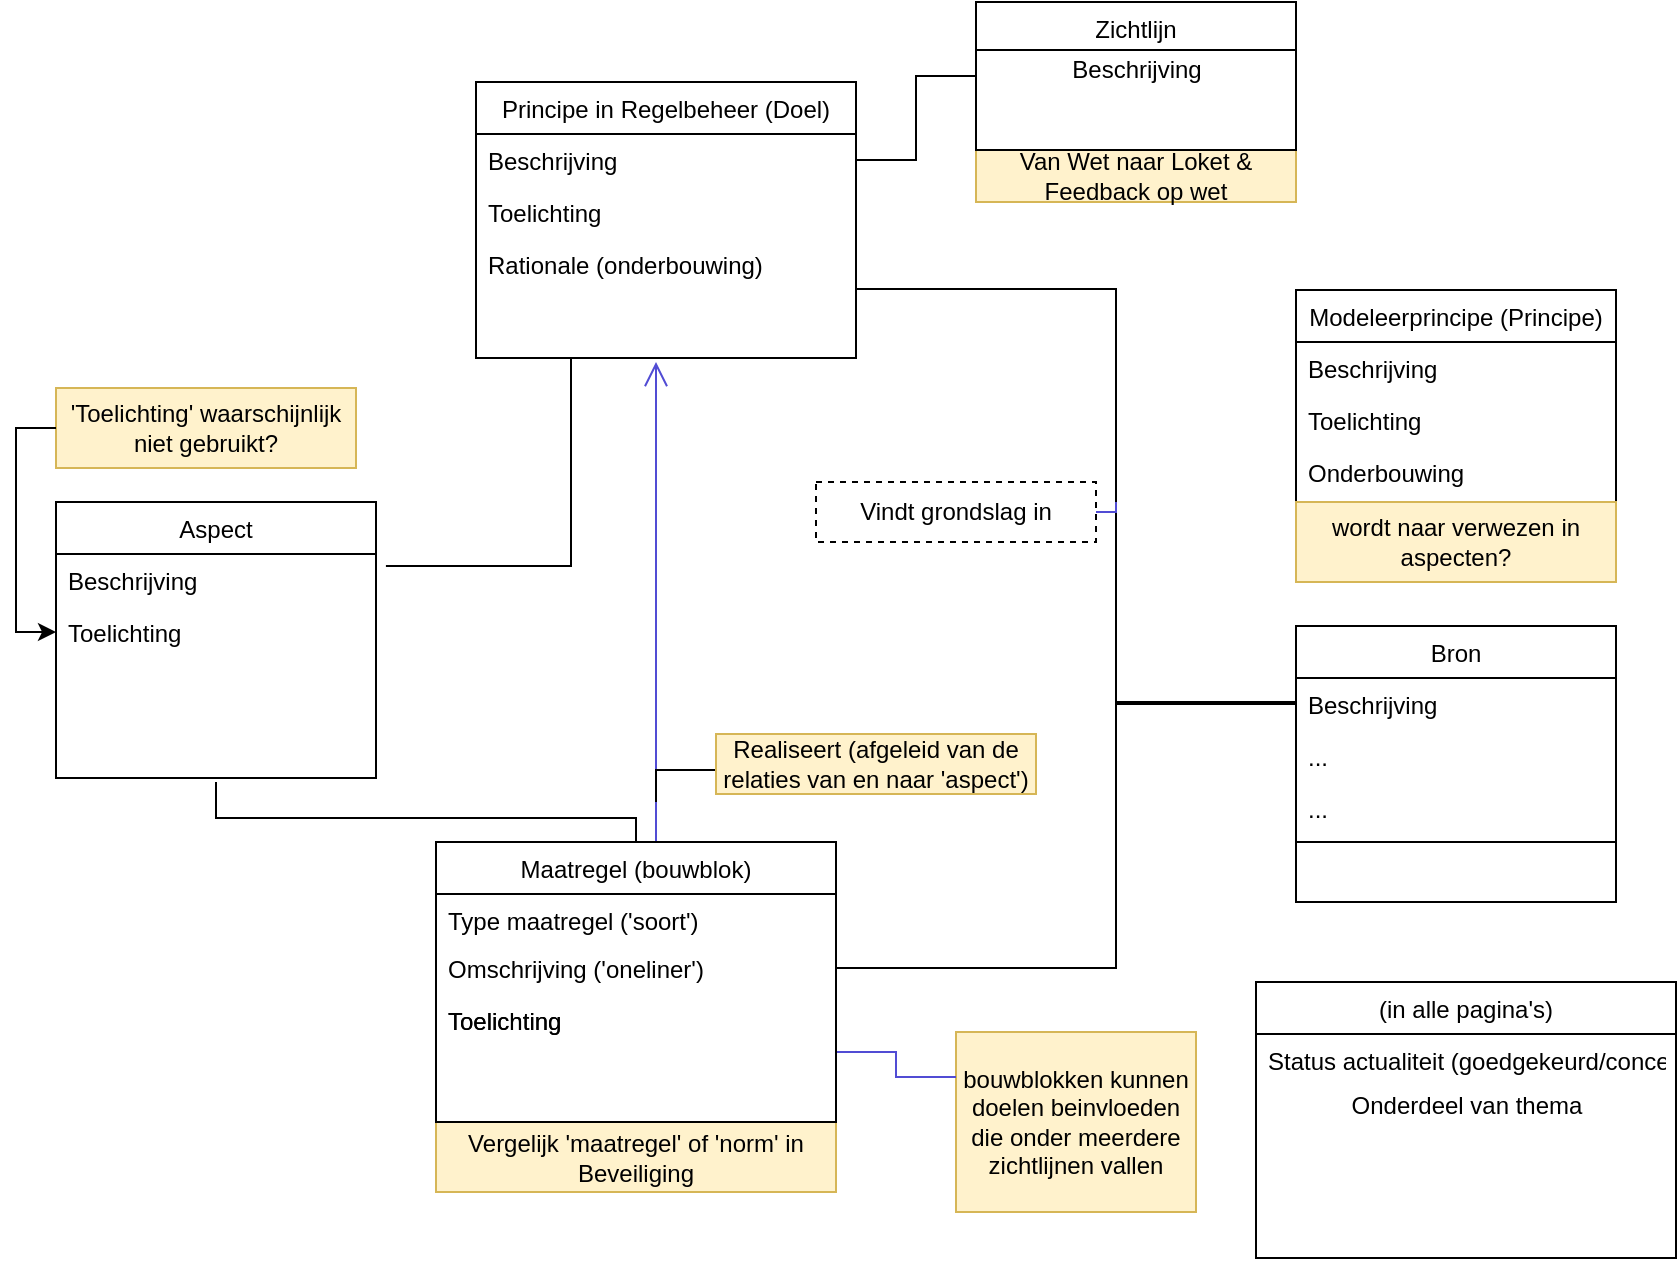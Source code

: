 <mxfile version="12.9.13" type="github">
  <diagram id="C5RBs43oDa-KdzZeNtuy" name="Page-1">
    <mxGraphModel dx="2249" dy="813" grid="1" gridSize="10" guides="1" tooltips="1" connect="1" arrows="1" fold="1" page="1" pageScale="1" pageWidth="827" pageHeight="1169" math="0" shadow="0">
      <root>
        <mxCell id="WIyWlLk6GJQsqaUBKTNV-0" />
        <mxCell id="WIyWlLk6GJQsqaUBKTNV-1" parent="WIyWlLk6GJQsqaUBKTNV-0" />
        <mxCell id="NKUO_NMi5fzmgAcy-49V-5" value="" style="endArrow=open;endSize=10;endFill=0;shadow=0;strokeWidth=1;rounded=0;edgeStyle=elbowEdgeStyle;elbow=vertical;fillColor=#e1d5e7;strokeColor=#514CD4;" parent="WIyWlLk6GJQsqaUBKTNV-1" edge="1" source="zkfFHV4jXpPFQw0GAbJ--13">
          <mxGeometry width="160" relative="1" as="geometry">
            <mxPoint x="310.08" y="300.96" as="sourcePoint" />
            <mxPoint x="310" y="250" as="targetPoint" />
            <Array as="points">
              <mxPoint x="310" y="290" />
              <mxPoint x="300" y="280" />
            </Array>
          </mxGeometry>
        </mxCell>
        <mxCell id="yFaYhaL_I76bNWqtTdkX-11" style="edgeStyle=orthogonalEdgeStyle;rounded=0;orthogonalLoop=1;jettySize=auto;html=1;exitX=0.25;exitY=1;exitDx=0;exitDy=0;entryX=1.031;entryY=0.231;entryDx=0;entryDy=0;entryPerimeter=0;endArrow=none;endFill=0;strokeColor=#000000;" edge="1" parent="WIyWlLk6GJQsqaUBKTNV-1" source="zkfFHV4jXpPFQw0GAbJ--0" target="NKUO_NMi5fzmgAcy-49V-13">
          <mxGeometry relative="1" as="geometry" />
        </mxCell>
        <mxCell id="zkfFHV4jXpPFQw0GAbJ--0" value="Principe in Regelbeheer (Doel)" style="swimlane;fontStyle=0;align=center;verticalAlign=top;childLayout=stackLayout;horizontal=1;startSize=26;horizontalStack=0;resizeParent=1;resizeLast=0;collapsible=1;marginBottom=0;rounded=0;shadow=0;strokeWidth=1;" parent="WIyWlLk6GJQsqaUBKTNV-1" vertex="1">
          <mxGeometry x="220" y="110" width="190" height="138" as="geometry">
            <mxRectangle x="230" y="140" width="160" height="26" as="alternateBounds" />
          </mxGeometry>
        </mxCell>
        <mxCell id="zkfFHV4jXpPFQw0GAbJ--1" value="Beschrijving" style="text;align=left;verticalAlign=top;spacingLeft=4;spacingRight=4;overflow=hidden;rotatable=0;points=[[0,0.5],[1,0.5]];portConstraint=eastwest;" parent="zkfFHV4jXpPFQw0GAbJ--0" vertex="1">
          <mxGeometry y="26" width="190" height="26" as="geometry" />
        </mxCell>
        <mxCell id="zkfFHV4jXpPFQw0GAbJ--2" value="Toelichting" style="text;align=left;verticalAlign=top;spacingLeft=4;spacingRight=4;overflow=hidden;rotatable=0;points=[[0,0.5],[1,0.5]];portConstraint=eastwest;rounded=0;shadow=0;html=0;" parent="zkfFHV4jXpPFQw0GAbJ--0" vertex="1">
          <mxGeometry y="52" width="190" height="26" as="geometry" />
        </mxCell>
        <mxCell id="zkfFHV4jXpPFQw0GAbJ--3" value="Rationale (onderbouwing)" style="text;align=left;verticalAlign=top;spacingLeft=4;spacingRight=4;overflow=hidden;rotatable=0;points=[[0,0.5],[1,0.5]];portConstraint=eastwest;rounded=0;shadow=0;html=0;" parent="zkfFHV4jXpPFQw0GAbJ--0" vertex="1">
          <mxGeometry y="78" width="190" height="26" as="geometry" />
        </mxCell>
        <mxCell id="NKUO_NMi5fzmgAcy-49V-6" value="" style="endArrow=none;endFill=0;shadow=0;strokeWidth=1;rounded=0;edgeStyle=elbowEdgeStyle;elbow=vertical;exitX=0.5;exitY=0;exitDx=0;exitDy=0;strokeColor=#000000;" parent="WIyWlLk6GJQsqaUBKTNV-1" source="zkfFHV4jXpPFQw0GAbJ--13" edge="1">
          <mxGeometry width="160" relative="1" as="geometry">
            <mxPoint x="299.5" y="478" as="sourcePoint" />
            <mxPoint x="90" y="460" as="targetPoint" />
            <Array as="points">
              <mxPoint x="299.5" y="478" />
              <mxPoint x="289.5" y="468" />
            </Array>
          </mxGeometry>
        </mxCell>
        <mxCell id="tqDPc9yleZxb04GqWjeg-1" value="Vergelijk &#39;maatregel&#39; of &#39;norm&#39; in Beveiliging" style="text;html=1;strokeColor=#d6b656;fillColor=#fff2cc;align=center;verticalAlign=middle;whiteSpace=wrap;rounded=0;" parent="WIyWlLk6GJQsqaUBKTNV-1" vertex="1">
          <mxGeometry x="200" y="630" width="200" height="35" as="geometry" />
        </mxCell>
        <mxCell id="yFaYhaL_I76bNWqtTdkX-12" value="" style="edgeStyle=orthogonalEdgeStyle;rounded=0;orthogonalLoop=1;jettySize=auto;html=1;endArrow=none;endFill=0;strokeColor=#000000;" edge="1" parent="WIyWlLk6GJQsqaUBKTNV-1" source="tqDPc9yleZxb04GqWjeg-3" target="zkfFHV4jXpPFQw0GAbJ--1">
          <mxGeometry relative="1" as="geometry" />
        </mxCell>
        <mxCell id="tqDPc9yleZxb04GqWjeg-5" value="Van Wet naar Loket &amp;amp; Feedback op wet" style="text;html=1;strokeColor=#d6b656;fillColor=#fff2cc;align=center;verticalAlign=middle;whiteSpace=wrap;rounded=0;" parent="WIyWlLk6GJQsqaUBKTNV-1" vertex="1">
          <mxGeometry x="470" y="144" width="160" height="26" as="geometry" />
        </mxCell>
        <mxCell id="tqDPc9yleZxb04GqWjeg-9" value="" style="edgeStyle=orthogonalEdgeStyle;rounded=0;orthogonalLoop=1;jettySize=auto;html=1;endArrow=none;endFill=0;" parent="WIyWlLk6GJQsqaUBKTNV-1" source="tqDPc9yleZxb04GqWjeg-7" edge="1">
          <mxGeometry relative="1" as="geometry">
            <mxPoint x="310" y="470" as="targetPoint" />
            <Array as="points">
              <mxPoint x="310" y="454" />
            </Array>
          </mxGeometry>
        </mxCell>
        <mxCell id="tqDPc9yleZxb04GqWjeg-7" value="Realiseert (afgeleid van de relaties van en naar &#39;aspect&#39;)" style="text;html=1;strokeColor=#d6b656;fillColor=#fff2cc;align=center;verticalAlign=middle;whiteSpace=wrap;rounded=0;" parent="WIyWlLk6GJQsqaUBKTNV-1" vertex="1">
          <mxGeometry x="340" y="436" width="160" height="30" as="geometry" />
        </mxCell>
        <mxCell id="tqDPc9yleZxb04GqWjeg-10" value="&#39;Toelichting&#39; waarschijnlijk niet gebruikt?" style="text;html=1;strokeColor=#d6b656;fillColor=#fff2cc;align=center;verticalAlign=middle;whiteSpace=wrap;rounded=0;" parent="WIyWlLk6GJQsqaUBKTNV-1" vertex="1">
          <mxGeometry x="10" y="263" width="150" height="40" as="geometry" />
        </mxCell>
        <mxCell id="tqDPc9yleZxb04GqWjeg-12" value="bouwblokken kunnen doelen beinvloeden die onder meerdere zichtlijnen vallen" style="text;html=1;strokeColor=#d6b656;fillColor=#fff2cc;align=center;verticalAlign=middle;whiteSpace=wrap;rounded=0;" parent="WIyWlLk6GJQsqaUBKTNV-1" vertex="1">
          <mxGeometry x="460" y="585" width="120" height="90" as="geometry" />
        </mxCell>
        <mxCell id="tqDPc9yleZxb04GqWjeg-15" value="Modeleerprincipe (Principe)" style="swimlane;fontStyle=0;align=center;verticalAlign=top;childLayout=stackLayout;horizontal=1;startSize=26;horizontalStack=0;resizeParent=1;resizeLast=0;collapsible=1;marginBottom=0;rounded=0;shadow=0;strokeWidth=1;" parent="WIyWlLk6GJQsqaUBKTNV-1" vertex="1">
          <mxGeometry x="630" y="214" width="160" height="106" as="geometry">
            <mxRectangle x="230" y="140" width="160" height="26" as="alternateBounds" />
          </mxGeometry>
        </mxCell>
        <mxCell id="tqDPc9yleZxb04GqWjeg-16" value="Beschrijving" style="text;align=left;verticalAlign=top;spacingLeft=4;spacingRight=4;overflow=hidden;rotatable=0;points=[[0,0.5],[1,0.5]];portConstraint=eastwest;" parent="tqDPc9yleZxb04GqWjeg-15" vertex="1">
          <mxGeometry y="26" width="160" height="26" as="geometry" />
        </mxCell>
        <mxCell id="tqDPc9yleZxb04GqWjeg-17" value="Toelichting" style="text;align=left;verticalAlign=top;spacingLeft=4;spacingRight=4;overflow=hidden;rotatable=0;points=[[0,0.5],[1,0.5]];portConstraint=eastwest;rounded=0;shadow=0;html=0;" parent="tqDPc9yleZxb04GqWjeg-15" vertex="1">
          <mxGeometry y="52" width="160" height="26" as="geometry" />
        </mxCell>
        <mxCell id="tqDPc9yleZxb04GqWjeg-18" value="Onderbouwing" style="text;align=left;verticalAlign=top;spacingLeft=4;spacingRight=4;overflow=hidden;rotatable=0;points=[[0,0.5],[1,0.5]];portConstraint=eastwest;rounded=0;shadow=0;html=0;" parent="tqDPc9yleZxb04GqWjeg-15" vertex="1">
          <mxGeometry y="78" width="160" height="26" as="geometry" />
        </mxCell>
        <mxCell id="tqDPc9yleZxb04GqWjeg-20" value="Bron" style="swimlane;fontStyle=0;align=center;verticalAlign=top;childLayout=stackLayout;horizontal=1;startSize=26;horizontalStack=0;resizeParent=1;resizeLast=0;collapsible=1;marginBottom=0;rounded=0;shadow=0;strokeWidth=1;" parent="WIyWlLk6GJQsqaUBKTNV-1" vertex="1">
          <mxGeometry x="630" y="382" width="160" height="138" as="geometry">
            <mxRectangle x="230" y="140" width="160" height="26" as="alternateBounds" />
          </mxGeometry>
        </mxCell>
        <mxCell id="tqDPc9yleZxb04GqWjeg-21" value="Beschrijving" style="text;align=left;verticalAlign=top;spacingLeft=4;spacingRight=4;overflow=hidden;rotatable=0;points=[[0,0.5],[1,0.5]];portConstraint=eastwest;" parent="tqDPc9yleZxb04GqWjeg-20" vertex="1">
          <mxGeometry y="26" width="160" height="26" as="geometry" />
        </mxCell>
        <mxCell id="tqDPc9yleZxb04GqWjeg-22" value="..." style="text;align=left;verticalAlign=top;spacingLeft=4;spacingRight=4;overflow=hidden;rotatable=0;points=[[0,0.5],[1,0.5]];portConstraint=eastwest;rounded=0;shadow=0;html=0;" parent="tqDPc9yleZxb04GqWjeg-20" vertex="1">
          <mxGeometry y="52" width="160" height="26" as="geometry" />
        </mxCell>
        <mxCell id="tqDPc9yleZxb04GqWjeg-23" value="..." style="text;align=left;verticalAlign=top;spacingLeft=4;spacingRight=4;overflow=hidden;rotatable=0;points=[[0,0.5],[1,0.5]];portConstraint=eastwest;rounded=0;shadow=0;html=0;" parent="tqDPc9yleZxb04GqWjeg-20" vertex="1">
          <mxGeometry y="78" width="160" height="26" as="geometry" />
        </mxCell>
        <mxCell id="tqDPc9yleZxb04GqWjeg-24" value="" style="line;html=1;strokeWidth=1;align=left;verticalAlign=middle;spacingTop=-1;spacingLeft=3;spacingRight=3;rotatable=0;labelPosition=right;points=[];portConstraint=eastwest;" parent="tqDPc9yleZxb04GqWjeg-20" vertex="1">
          <mxGeometry y="104" width="160" height="8" as="geometry" />
        </mxCell>
        <mxCell id="NKUO_NMi5fzmgAcy-49V-12" value="Aspect" style="swimlane;fontStyle=0;align=center;verticalAlign=top;childLayout=stackLayout;horizontal=1;startSize=26;horizontalStack=0;resizeParent=1;resizeLast=0;collapsible=1;marginBottom=0;rounded=0;shadow=0;strokeWidth=1;" parent="WIyWlLk6GJQsqaUBKTNV-1" vertex="1">
          <mxGeometry x="10" y="320" width="160" height="138" as="geometry">
            <mxRectangle x="230" y="140" width="160" height="26" as="alternateBounds" />
          </mxGeometry>
        </mxCell>
        <mxCell id="NKUO_NMi5fzmgAcy-49V-13" value="Beschrijving" style="text;align=left;verticalAlign=top;spacingLeft=4;spacingRight=4;overflow=hidden;rotatable=0;points=[[0,0.5],[1,0.5]];portConstraint=eastwest;" parent="NKUO_NMi5fzmgAcy-49V-12" vertex="1">
          <mxGeometry y="26" width="160" height="26" as="geometry" />
        </mxCell>
        <mxCell id="NKUO_NMi5fzmgAcy-49V-14" value="Toelichting" style="text;align=left;verticalAlign=top;spacingLeft=4;spacingRight=4;overflow=hidden;rotatable=0;points=[[0,0.5],[1,0.5]];portConstraint=eastwest;rounded=0;shadow=0;html=0;" parent="NKUO_NMi5fzmgAcy-49V-12" vertex="1">
          <mxGeometry y="52" width="160" height="26" as="geometry" />
        </mxCell>
        <mxCell id="yFaYhaL_I76bNWqtTdkX-7" style="edgeStyle=orthogonalEdgeStyle;rounded=0;orthogonalLoop=1;jettySize=auto;html=1;exitX=0;exitY=0.5;exitDx=0;exitDy=0;" edge="1" parent="WIyWlLk6GJQsqaUBKTNV-1" source="tqDPc9yleZxb04GqWjeg-10" target="NKUO_NMi5fzmgAcy-49V-14">
          <mxGeometry relative="1" as="geometry">
            <Array as="points">
              <mxPoint x="-10" y="283" />
              <mxPoint x="-10" y="385" />
            </Array>
          </mxGeometry>
        </mxCell>
        <mxCell id="yFaYhaL_I76bNWqtTdkX-24" style="edgeStyle=orthogonalEdgeStyle;rounded=0;orthogonalLoop=1;jettySize=auto;html=1;exitX=1;exitY=0.75;exitDx=0;exitDy=0;entryX=0;entryY=0.25;entryDx=0;entryDy=0;endArrow=none;endFill=0;strokeColor=#514CD4;" edge="1" parent="WIyWlLk6GJQsqaUBKTNV-1" source="zkfFHV4jXpPFQw0GAbJ--13" target="tqDPc9yleZxb04GqWjeg-12">
          <mxGeometry relative="1" as="geometry" />
        </mxCell>
        <mxCell id="zkfFHV4jXpPFQw0GAbJ--13" value="Maatregel (bouwblok)" style="swimlane;fontStyle=0;align=center;verticalAlign=top;childLayout=stackLayout;horizontal=1;startSize=26;horizontalStack=0;resizeParent=1;resizeLast=0;collapsible=1;marginBottom=0;rounded=0;shadow=0;strokeWidth=1;" parent="WIyWlLk6GJQsqaUBKTNV-1" vertex="1">
          <mxGeometry x="200" y="490" width="200" height="140" as="geometry">
            <mxRectangle x="340" y="380" width="170" height="26" as="alternateBounds" />
          </mxGeometry>
        </mxCell>
        <mxCell id="zkfFHV4jXpPFQw0GAbJ--14" value="Type maatregel (&#39;soort&#39;)" style="text;align=left;verticalAlign=top;spacingLeft=4;spacingRight=4;overflow=hidden;rotatable=0;points=[[0,0.5],[1,0.5]];portConstraint=eastwest;" parent="zkfFHV4jXpPFQw0GAbJ--13" vertex="1">
          <mxGeometry y="26" width="200" height="24" as="geometry" />
        </mxCell>
        <mxCell id="tqDPc9yleZxb04GqWjeg-26" value="Omschrijving (&#39;oneliner&#39;)" style="text;align=left;verticalAlign=top;spacingLeft=4;spacingRight=4;overflow=hidden;rotatable=0;points=[[0,0.5],[1,0.5]];portConstraint=eastwest;rounded=0;shadow=0;html=0;" parent="zkfFHV4jXpPFQw0GAbJ--13" vertex="1">
          <mxGeometry y="50" width="200" height="26" as="geometry" />
        </mxCell>
        <mxCell id="tqDPc9yleZxb04GqWjeg-25" value="Toelichting" style="text;align=left;verticalAlign=top;spacingLeft=4;spacingRight=4;overflow=hidden;rotatable=0;points=[[0,0.5],[1,0.5]];portConstraint=eastwest;rounded=0;shadow=0;html=0;" parent="zkfFHV4jXpPFQw0GAbJ--13" vertex="1">
          <mxGeometry y="76" width="200" height="26" as="geometry" />
        </mxCell>
        <mxCell id="yFaYhaL_I76bNWqtTdkX-9" value="Toelichting" style="text;align=left;verticalAlign=top;spacingLeft=4;spacingRight=4;overflow=hidden;rotatable=0;points=[[0,0.5],[1,0.5]];portConstraint=eastwest;rounded=0;shadow=0;html=0;" vertex="1" parent="WIyWlLk6GJQsqaUBKTNV-1">
          <mxGeometry x="200" y="566" width="200" height="26" as="geometry" />
        </mxCell>
        <mxCell id="yFaYhaL_I76bNWqtTdkX-16" style="edgeStyle=orthogonalEdgeStyle;rounded=0;orthogonalLoop=1;jettySize=auto;html=1;exitX=0;exitY=0.5;exitDx=0;exitDy=0;entryX=1;entryY=0.75;entryDx=0;entryDy=0;endArrow=none;endFill=0;strokeColor=#000000;" edge="1" parent="WIyWlLk6GJQsqaUBKTNV-1" source="tqDPc9yleZxb04GqWjeg-21" target="zkfFHV4jXpPFQw0GAbJ--0">
          <mxGeometry relative="1" as="geometry">
            <Array as="points">
              <mxPoint x="540" y="421" />
              <mxPoint x="540" y="214" />
            </Array>
          </mxGeometry>
        </mxCell>
        <mxCell id="yFaYhaL_I76bNWqtTdkX-17" style="edgeStyle=orthogonalEdgeStyle;rounded=0;orthogonalLoop=1;jettySize=auto;html=1;exitX=0;exitY=0.5;exitDx=0;exitDy=0;endArrow=none;endFill=0;strokeColor=#000000;" edge="1" parent="WIyWlLk6GJQsqaUBKTNV-1" source="tqDPc9yleZxb04GqWjeg-23" target="tqDPc9yleZxb04GqWjeg-26">
          <mxGeometry relative="1" as="geometry">
            <Array as="points">
              <mxPoint x="630" y="420" />
              <mxPoint x="540" y="420" />
              <mxPoint x="540" y="553" />
            </Array>
          </mxGeometry>
        </mxCell>
        <mxCell id="yFaYhaL_I76bNWqtTdkX-21" style="edgeStyle=orthogonalEdgeStyle;rounded=0;orthogonalLoop=1;jettySize=auto;html=1;exitX=1;exitY=0.5;exitDx=0;exitDy=0;endArrow=none;endFill=0;strokeColor=#514CD4;" edge="1" parent="WIyWlLk6GJQsqaUBKTNV-1" source="yFaYhaL_I76bNWqtTdkX-18">
          <mxGeometry relative="1" as="geometry">
            <mxPoint x="540" y="320" as="targetPoint" />
          </mxGeometry>
        </mxCell>
        <mxCell id="yFaYhaL_I76bNWqtTdkX-18" value="Vindt grondslag in" style="text;html=1;align=center;verticalAlign=middle;whiteSpace=wrap;rounded=0;strokeColor=#000000;dashed=1;" vertex="1" parent="WIyWlLk6GJQsqaUBKTNV-1">
          <mxGeometry x="390" y="310" width="140" height="30" as="geometry" />
        </mxCell>
        <mxCell id="tqDPc9yleZxb04GqWjeg-3" value="Zichtlijn" style="swimlane;fontStyle=0;align=center;verticalAlign=top;childLayout=stackLayout;horizontal=1;startSize=24;horizontalStack=0;resizeParent=1;resizeLast=0;collapsible=1;marginBottom=0;rounded=0;shadow=0;strokeWidth=1;" parent="WIyWlLk6GJQsqaUBKTNV-1" vertex="1">
          <mxGeometry x="470" y="70" width="160" height="74" as="geometry">
            <mxRectangle x="340" y="380" width="170" height="26" as="alternateBounds" />
          </mxGeometry>
        </mxCell>
        <mxCell id="yFaYhaL_I76bNWqtTdkX-13" value="Beschrijving" style="text;html=1;align=center;verticalAlign=middle;resizable=0;points=[];autosize=1;" vertex="1" parent="tqDPc9yleZxb04GqWjeg-3">
          <mxGeometry y="24" width="160" height="20" as="geometry" />
        </mxCell>
        <mxCell id="tqDPc9yleZxb04GqWjeg-28" value="(in alle pagina&#39;s)" style="swimlane;fontStyle=0;align=center;verticalAlign=top;childLayout=stackLayout;horizontal=1;startSize=26;horizontalStack=0;resizeParent=1;resizeLast=0;collapsible=1;marginBottom=0;rounded=0;shadow=0;strokeWidth=1;" parent="WIyWlLk6GJQsqaUBKTNV-1" vertex="1">
          <mxGeometry x="610" y="560" width="210" height="138" as="geometry">
            <mxRectangle x="230" y="140" width="160" height="26" as="alternateBounds" />
          </mxGeometry>
        </mxCell>
        <mxCell id="tqDPc9yleZxb04GqWjeg-29" value="Status actualiteit (goedgekeurd/concept..)" style="text;align=left;verticalAlign=top;spacingLeft=4;spacingRight=4;overflow=hidden;rotatable=0;points=[[0,0.5],[1,0.5]];portConstraint=eastwest;" parent="tqDPc9yleZxb04GqWjeg-28" vertex="1">
          <mxGeometry y="26" width="210" height="26" as="geometry" />
        </mxCell>
        <mxCell id="yFaYhaL_I76bNWqtTdkX-26" value="Onderdeel van thema" style="text;html=1;align=center;verticalAlign=middle;resizable=0;points=[];autosize=1;" vertex="1" parent="tqDPc9yleZxb04GqWjeg-28">
          <mxGeometry y="52" width="210" height="20" as="geometry" />
        </mxCell>
        <mxCell id="yFaYhaL_I76bNWqtTdkX-25" value="wordt naar verwezen in aspecten?" style="text;html=1;strokeColor=#d6b656;fillColor=#fff2cc;align=center;verticalAlign=middle;whiteSpace=wrap;rounded=0;" vertex="1" parent="WIyWlLk6GJQsqaUBKTNV-1">
          <mxGeometry x="630" y="320" width="160" height="40" as="geometry" />
        </mxCell>
      </root>
    </mxGraphModel>
  </diagram>
</mxfile>
